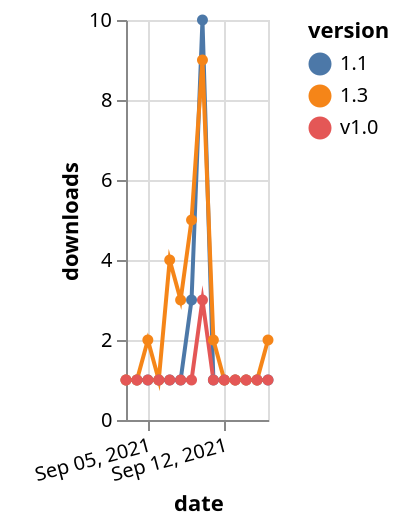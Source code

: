 {"$schema": "https://vega.github.io/schema/vega-lite/v5.json", "description": "A simple bar chart with embedded data.", "data": {"values": [{"date": "2021-09-03", "total": 988, "delta": 1, "version": "1.1"}, {"date": "2021-09-04", "total": 989, "delta": 1, "version": "1.1"}, {"date": "2021-09-05", "total": 990, "delta": 1, "version": "1.1"}, {"date": "2021-09-06", "total": 991, "delta": 1, "version": "1.1"}, {"date": "2021-09-07", "total": 992, "delta": 1, "version": "1.1"}, {"date": "2021-09-08", "total": 993, "delta": 1, "version": "1.1"}, {"date": "2021-09-09", "total": 996, "delta": 3, "version": "1.1"}, {"date": "2021-09-10", "total": 1006, "delta": 10, "version": "1.1"}, {"date": "2021-09-11", "total": 1007, "delta": 1, "version": "1.1"}, {"date": "2021-09-12", "total": 1008, "delta": 1, "version": "1.1"}, {"date": "2021-09-13", "total": 1009, "delta": 1, "version": "1.1"}, {"date": "2021-09-14", "total": 1010, "delta": 1, "version": "1.1"}, {"date": "2021-09-15", "total": 1011, "delta": 1, "version": "1.1"}, {"date": "2021-09-16", "total": 1012, "delta": 1, "version": "1.1"}, {"date": "2021-09-03", "total": 329, "delta": 1, "version": "1.3"}, {"date": "2021-09-04", "total": 330, "delta": 1, "version": "1.3"}, {"date": "2021-09-05", "total": 332, "delta": 2, "version": "1.3"}, {"date": "2021-09-06", "total": 333, "delta": 1, "version": "1.3"}, {"date": "2021-09-07", "total": 337, "delta": 4, "version": "1.3"}, {"date": "2021-09-08", "total": 340, "delta": 3, "version": "1.3"}, {"date": "2021-09-09", "total": 345, "delta": 5, "version": "1.3"}, {"date": "2021-09-10", "total": 354, "delta": 9, "version": "1.3"}, {"date": "2021-09-11", "total": 356, "delta": 2, "version": "1.3"}, {"date": "2021-09-12", "total": 357, "delta": 1, "version": "1.3"}, {"date": "2021-09-13", "total": 358, "delta": 1, "version": "1.3"}, {"date": "2021-09-14", "total": 359, "delta": 1, "version": "1.3"}, {"date": "2021-09-15", "total": 360, "delta": 1, "version": "1.3"}, {"date": "2021-09-16", "total": 362, "delta": 2, "version": "1.3"}, {"date": "2021-09-03", "total": 163, "delta": 1, "version": "v1.0"}, {"date": "2021-09-04", "total": 164, "delta": 1, "version": "v1.0"}, {"date": "2021-09-05", "total": 165, "delta": 1, "version": "v1.0"}, {"date": "2021-09-06", "total": 166, "delta": 1, "version": "v1.0"}, {"date": "2021-09-07", "total": 167, "delta": 1, "version": "v1.0"}, {"date": "2021-09-08", "total": 168, "delta": 1, "version": "v1.0"}, {"date": "2021-09-09", "total": 169, "delta": 1, "version": "v1.0"}, {"date": "2021-09-10", "total": 172, "delta": 3, "version": "v1.0"}, {"date": "2021-09-11", "total": 173, "delta": 1, "version": "v1.0"}, {"date": "2021-09-12", "total": 174, "delta": 1, "version": "v1.0"}, {"date": "2021-09-13", "total": 175, "delta": 1, "version": "v1.0"}, {"date": "2021-09-14", "total": 176, "delta": 1, "version": "v1.0"}, {"date": "2021-09-15", "total": 177, "delta": 1, "version": "v1.0"}, {"date": "2021-09-16", "total": 178, "delta": 1, "version": "v1.0"}]}, "width": "container", "mark": {"type": "line", "point": {"filled": true}}, "encoding": {"x": {"field": "date", "type": "temporal", "timeUnit": "yearmonthdate", "title": "date", "axis": {"labelAngle": -15}}, "y": {"field": "delta", "type": "quantitative", "title": "downloads"}, "color": {"field": "version", "type": "nominal"}, "tooltip": {"field": "delta"}}}